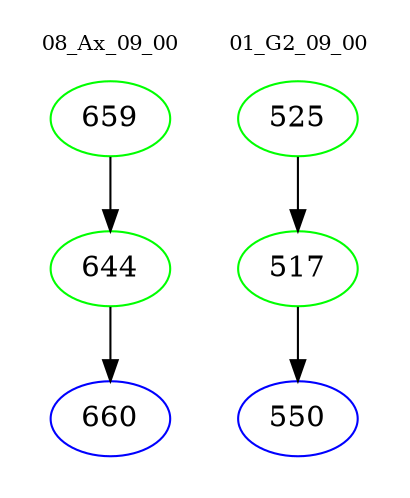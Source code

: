 digraph{
subgraph cluster_0 {
color = white
label = "08_Ax_09_00";
fontsize=10;
T0_659 [label="659", color="green"]
T0_659 -> T0_644 [color="black"]
T0_644 [label="644", color="green"]
T0_644 -> T0_660 [color="black"]
T0_660 [label="660", color="blue"]
}
subgraph cluster_1 {
color = white
label = "01_G2_09_00";
fontsize=10;
T1_525 [label="525", color="green"]
T1_525 -> T1_517 [color="black"]
T1_517 [label="517", color="green"]
T1_517 -> T1_550 [color="black"]
T1_550 [label="550", color="blue"]
}
}

